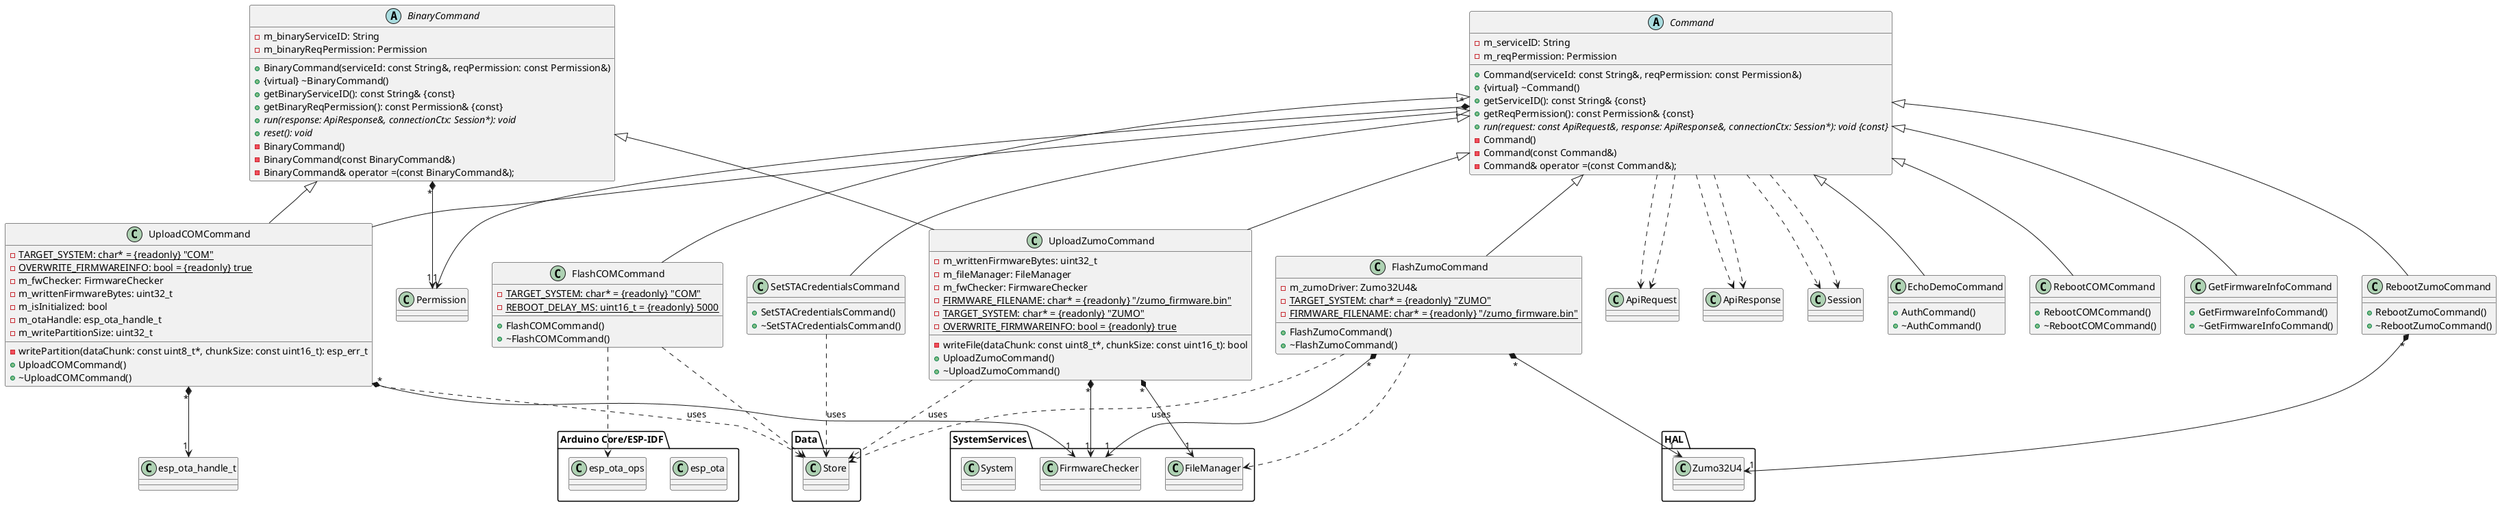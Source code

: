@startuml


package SystemServices
{
    class FirmwareChecker
    class FileManager
    class System
}

package Data
{
    class Store
}

package "Arduino Core/ESP-IDF"
{
    class esp_ota
    class esp_ota_ops
}

package "HAL"
{
    class Zumo32U4
}

abstract class Command
{
    - m_serviceID: String
    - m_reqPermission: Permission
    + Command(serviceId: const String&, reqPermission: const Permission&)
    + {virtual} ~Command()
    + getServiceID(): const String& {const}
    + getReqPermission(): const Permission& {const}
    + {abstract} run(request: const ApiRequest&, response: ApiResponse&, connectionCtx: Session*): void {const}
    - Command()
    - Command(const Command&)
    - Command& operator =(const Command&);
}
Command "*" *--> "1" Permission
Command ..> ApiRequest
Command ..> ApiResponse
Command ..> Session

abstract class BinaryCommand
{
    - m_binaryServiceID: String
    - m_binaryReqPermission: Permission
    + BinaryCommand(serviceId: const String&, reqPermission: const Permission&)
    + {virtual} ~BinaryCommand()
    + getBinaryServiceID(): const String& {const}
    + getBinaryReqPermission(): const Permission& {const}
    + {abstract} run(response: ApiResponse&, connectionCtx: Session*): void
    + {abstract} reset(): void
    - BinaryCommand()
    - BinaryCommand(const BinaryCommand&)
    - BinaryCommand& operator =(const BinaryCommand&);
}
BinaryCommand "*" *--> "1" Permission
Command ..> ApiRequest
Command ..> ApiResponse
Command ..> Session

class EchoDemoCommand
{
    + AuthCommand()
    + ~AuthCommand()
}
Command <|-down-EchoDemoCommand

class UploadZumoCommand
{
    - m_writtenFirmwareBytes: uint32_t
    - m_fileManager: FileManager
    - m_fwChecker: FirmwareChecker
    - {static} FIRMWARE_FILENAME: char* = {readonly} "/zumo_firmware.bin"
    - {static} TARGET_SYSTEM: char* = {readonly} "ZUMO"
    - {static} OVERWRITE_FIRMWAREINFO: bool = {readonly} true
    - writeFile(dataChunk: const uint8_t*, chunkSize: const uint16_t): bool
    + UploadZumoCommand()
    + ~UploadZumoCommand()
}
Command <|-down-UploadZumoCommand
BinaryCommand <|-down-UploadZumoCommand
UploadZumoCommand "*" *--> "1" FileManager
UploadZumoCommand "*" *--> "1" FirmwareChecker
UploadZumoCommand ..> Store : uses

class FlashZumoCommand
{
    - m_zumoDriver: Zumo32U4&
    - {static} TARGET_SYSTEM: char* = {readonly} "ZUMO"
    - {static} FIRMWARE_FILENAME: char* = {readonly} "/zumo_firmware.bin"
    + FlashZumoCommand()
    + ~FlashZumoCommand()
}
Command <|-down-FlashZumoCommand
FlashZumoCommand ..> Store : uses
FlashZumoCommand "*" *--> "1" Zumo32U4
FlashZumoCommand "*" *--> "1" FirmwareChecker
FlashZumoCommand ..> FileManager

class UploadCOMCommand
{
    - {static} TARGET_SYSTEM: char* = {readonly} "COM"
    - {static} OVERWRITE_FIRMWAREINFO: bool = {readonly} true
    - m_fwChecker: FirmwareChecker
    - m_writtenFirmwareBytes: uint32_t
    - m_isInitialized: bool
    - m_otaHandle: esp_ota_handle_t
    - m_writePartitionSize: uint32_t
    - writePartition(dataChunk: const uint8_t*, chunkSize: const uint16_t): esp_err_t
    + UploadCOMCommand()
    + ~UploadCOMCommand()
}
Command <|-down-UploadCOMCommand
BinaryCommand <|-down-UploadCOMCommand
UploadCOMCommand "*" *--> "1" FirmwareChecker
UploadCOMCommand "*" *--> "1" esp_ota_handle_t
UploadCOMCommand ..> Store : uses

class FlashCOMCommand
{
    - {static} TARGET_SYSTEM: char* = {readonly} "COM"
    - {static} REBOOT_DELAY_MS: uint16_t = {readonly} 5000
    + FlashCOMCommand()
    + ~FlashCOMCommand()
}
Command <|-down-FlashCOMCommand
FlashCOMCommand ..> Store
FlashCOMCommand ..> esp_ota_ops

class RebootZumoCommand
{
    + RebootZumoCommand()
    + ~RebootZumoCommand()
}
Command <|-down-RebootZumoCommand
RebootZumoCommand "*" *--> "1" Zumo32U4

class SetSTACredentialsCommand
{
    + SetSTACredentialsCommand()
    + ~SetSTACredentialsCommand()
}
Command <|-down-SetSTACredentialsCommand
SetSTACredentialsCommand ..> Store : uses

class RebootCOMCommand
{
    + RebootCOMCommand()
    + ~RebootCOMCommand()
}
Command <|-down-RebootCOMCommand

class GetFirmwareInfoCommand
{
    + GetFirmwareInfoCommand()
    + ~GetFirmwareInfoCommand()
}
Command <|-down-GetFirmwareInfoCommand
@enduml
